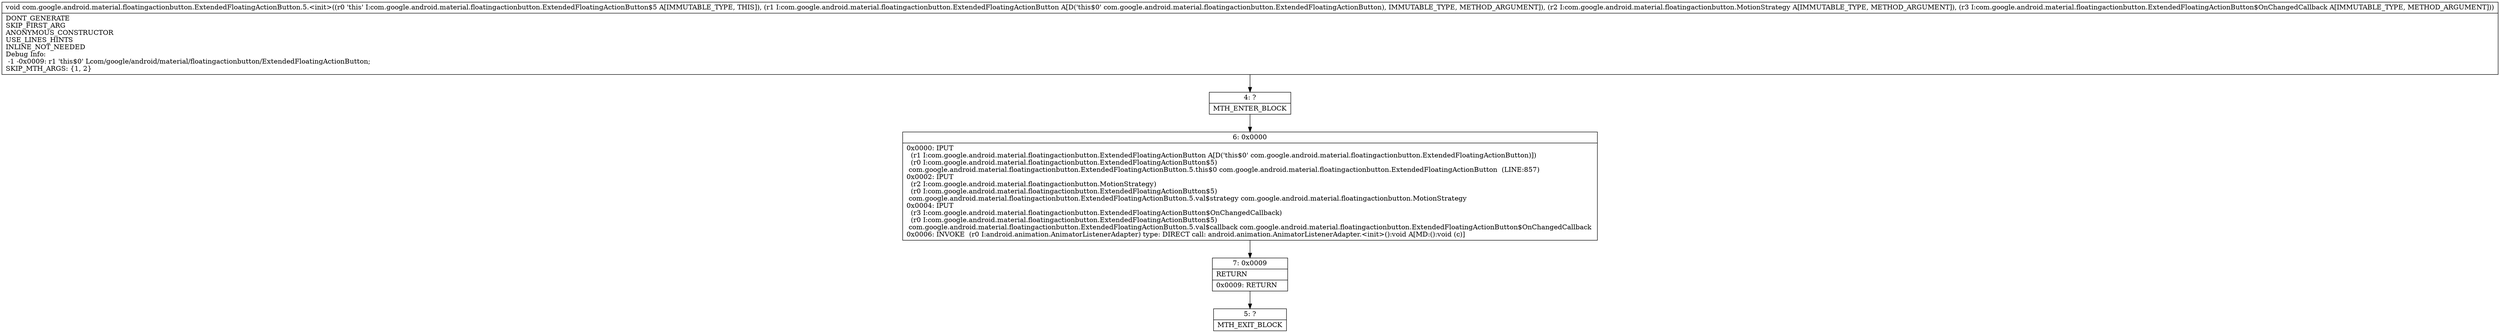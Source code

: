 digraph "CFG forcom.google.android.material.floatingactionbutton.ExtendedFloatingActionButton.5.\<init\>(Lcom\/google\/android\/material\/floatingactionbutton\/ExtendedFloatingActionButton;Lcom\/google\/android\/material\/floatingactionbutton\/MotionStrategy;Lcom\/google\/android\/material\/floatingactionbutton\/ExtendedFloatingActionButton$OnChangedCallback;)V" {
Node_4 [shape=record,label="{4\:\ ?|MTH_ENTER_BLOCK\l}"];
Node_6 [shape=record,label="{6\:\ 0x0000|0x0000: IPUT  \l  (r1 I:com.google.android.material.floatingactionbutton.ExtendedFloatingActionButton A[D('this$0' com.google.android.material.floatingactionbutton.ExtendedFloatingActionButton)])\l  (r0 I:com.google.android.material.floatingactionbutton.ExtendedFloatingActionButton$5)\l com.google.android.material.floatingactionbutton.ExtendedFloatingActionButton.5.this$0 com.google.android.material.floatingactionbutton.ExtendedFloatingActionButton  (LINE:857)\l0x0002: IPUT  \l  (r2 I:com.google.android.material.floatingactionbutton.MotionStrategy)\l  (r0 I:com.google.android.material.floatingactionbutton.ExtendedFloatingActionButton$5)\l com.google.android.material.floatingactionbutton.ExtendedFloatingActionButton.5.val$strategy com.google.android.material.floatingactionbutton.MotionStrategy \l0x0004: IPUT  \l  (r3 I:com.google.android.material.floatingactionbutton.ExtendedFloatingActionButton$OnChangedCallback)\l  (r0 I:com.google.android.material.floatingactionbutton.ExtendedFloatingActionButton$5)\l com.google.android.material.floatingactionbutton.ExtendedFloatingActionButton.5.val$callback com.google.android.material.floatingactionbutton.ExtendedFloatingActionButton$OnChangedCallback \l0x0006: INVOKE  (r0 I:android.animation.AnimatorListenerAdapter) type: DIRECT call: android.animation.AnimatorListenerAdapter.\<init\>():void A[MD:():void (c)]\l}"];
Node_7 [shape=record,label="{7\:\ 0x0009|RETURN\l|0x0009: RETURN   \l}"];
Node_5 [shape=record,label="{5\:\ ?|MTH_EXIT_BLOCK\l}"];
MethodNode[shape=record,label="{void com.google.android.material.floatingactionbutton.ExtendedFloatingActionButton.5.\<init\>((r0 'this' I:com.google.android.material.floatingactionbutton.ExtendedFloatingActionButton$5 A[IMMUTABLE_TYPE, THIS]), (r1 I:com.google.android.material.floatingactionbutton.ExtendedFloatingActionButton A[D('this$0' com.google.android.material.floatingactionbutton.ExtendedFloatingActionButton), IMMUTABLE_TYPE, METHOD_ARGUMENT]), (r2 I:com.google.android.material.floatingactionbutton.MotionStrategy A[IMMUTABLE_TYPE, METHOD_ARGUMENT]), (r3 I:com.google.android.material.floatingactionbutton.ExtendedFloatingActionButton$OnChangedCallback A[IMMUTABLE_TYPE, METHOD_ARGUMENT]))  | DONT_GENERATE\lSKIP_FIRST_ARG\lANONYMOUS_CONSTRUCTOR\lUSE_LINES_HINTS\lINLINE_NOT_NEEDED\lDebug Info:\l  \-1 \-0x0009: r1 'this$0' Lcom\/google\/android\/material\/floatingactionbutton\/ExtendedFloatingActionButton;\lSKIP_MTH_ARGS: \{1, 2\}\l}"];
MethodNode -> Node_4;Node_4 -> Node_6;
Node_6 -> Node_7;
Node_7 -> Node_5;
}

